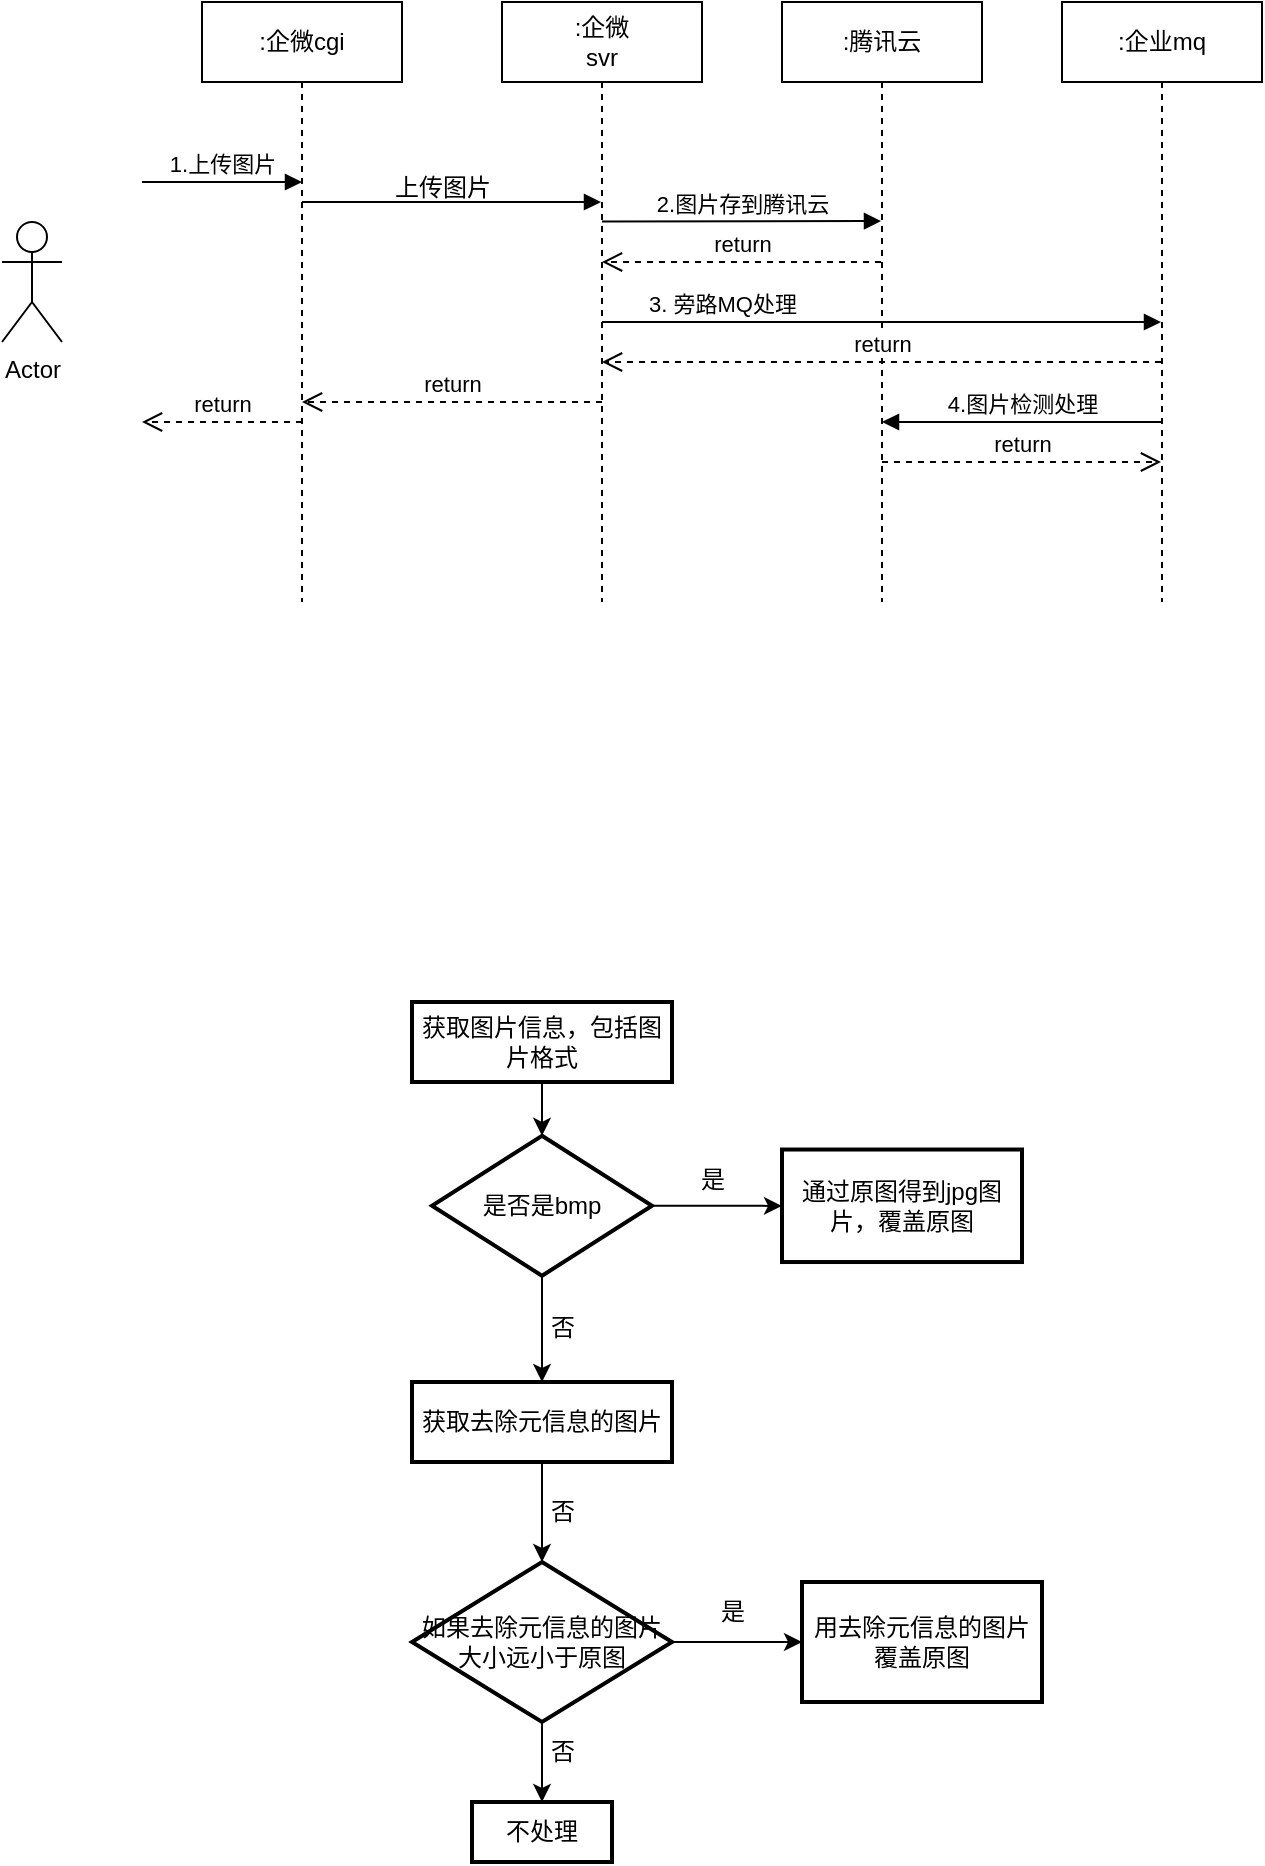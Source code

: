 <mxfile version="21.6.5" type="github">
  <diagram name="第 1 页" id="iI3ovuWfcA6Ct2PmyeC-">
    <mxGraphModel dx="1185" dy="642" grid="0" gridSize="10" guides="1" tooltips="1" connect="1" arrows="1" fold="1" page="1" pageScale="1" pageWidth="3300" pageHeight="4681" math="0" shadow="0">
      <root>
        <mxCell id="0" />
        <mxCell id="1" parent="0" />
        <mxCell id="QU-xv5KzZatvjX5Uf1x0-1" value=":企微cgi" style="shape=umlLifeline;perimeter=lifelinePerimeter;whiteSpace=wrap;html=1;container=1;dropTarget=0;collapsible=0;recursiveResize=0;outlineConnect=0;portConstraint=eastwest;newEdgeStyle={&quot;edgeStyle&quot;:&quot;elbowEdgeStyle&quot;,&quot;elbow&quot;:&quot;vertical&quot;,&quot;curved&quot;:0,&quot;rounded&quot;:0};" vertex="1" parent="1">
          <mxGeometry x="620" y="270" width="100" height="300" as="geometry" />
        </mxCell>
        <mxCell id="QU-xv5KzZatvjX5Uf1x0-2" value=":企微&lt;br&gt;svr" style="shape=umlLifeline;perimeter=lifelinePerimeter;whiteSpace=wrap;html=1;container=1;dropTarget=0;collapsible=0;recursiveResize=0;outlineConnect=0;portConstraint=eastwest;newEdgeStyle={&quot;edgeStyle&quot;:&quot;elbowEdgeStyle&quot;,&quot;elbow&quot;:&quot;vertical&quot;,&quot;curved&quot;:0,&quot;rounded&quot;:0};" vertex="1" parent="1">
          <mxGeometry x="770" y="270" width="100" height="300" as="geometry" />
        </mxCell>
        <mxCell id="QU-xv5KzZatvjX5Uf1x0-3" value=":企业mq" style="shape=umlLifeline;perimeter=lifelinePerimeter;whiteSpace=wrap;html=1;container=1;dropTarget=0;collapsible=0;recursiveResize=0;outlineConnect=0;portConstraint=eastwest;newEdgeStyle={&quot;edgeStyle&quot;:&quot;elbowEdgeStyle&quot;,&quot;elbow&quot;:&quot;vertical&quot;,&quot;curved&quot;:0,&quot;rounded&quot;:0};" vertex="1" parent="1">
          <mxGeometry x="1050" y="270" width="100" height="300" as="geometry" />
        </mxCell>
        <mxCell id="QU-xv5KzZatvjX5Uf1x0-6" value="Actor" style="shape=umlActor;verticalLabelPosition=bottom;verticalAlign=top;html=1;" vertex="1" parent="1">
          <mxGeometry x="520" y="380" width="30" height="60" as="geometry" />
        </mxCell>
        <mxCell id="QU-xv5KzZatvjX5Uf1x0-7" value="1.上传图片" style="html=1;verticalAlign=bottom;endArrow=block;edgeStyle=elbowEdgeStyle;elbow=vertical;curved=0;rounded=0;" edge="1" parent="1">
          <mxGeometry width="80" relative="1" as="geometry">
            <mxPoint x="590" y="360" as="sourcePoint" />
            <mxPoint x="670" y="360" as="targetPoint" />
          </mxGeometry>
        </mxCell>
        <mxCell id="QU-xv5KzZatvjX5Uf1x0-8" value="" style="html=1;verticalAlign=bottom;endArrow=block;edgeStyle=elbowEdgeStyle;elbow=vertical;curved=0;rounded=0;" edge="1" parent="1" target="QU-xv5KzZatvjX5Uf1x0-2">
          <mxGeometry width="80" relative="1" as="geometry">
            <mxPoint x="670" y="370" as="sourcePoint" />
            <mxPoint x="750" y="370" as="targetPoint" />
          </mxGeometry>
        </mxCell>
        <mxCell id="QU-xv5KzZatvjX5Uf1x0-9" value=":腾讯云" style="shape=umlLifeline;perimeter=lifelinePerimeter;whiteSpace=wrap;html=1;container=1;dropTarget=0;collapsible=0;recursiveResize=0;outlineConnect=0;portConstraint=eastwest;newEdgeStyle={&quot;edgeStyle&quot;:&quot;elbowEdgeStyle&quot;,&quot;elbow&quot;:&quot;vertical&quot;,&quot;curved&quot;:0,&quot;rounded&quot;:0};" vertex="1" parent="1">
          <mxGeometry x="910" y="270" width="100" height="300" as="geometry" />
        </mxCell>
        <mxCell id="QU-xv5KzZatvjX5Uf1x0-10" value="2.图片存到腾讯云" style="html=1;verticalAlign=bottom;endArrow=block;edgeStyle=elbowEdgeStyle;elbow=vertical;curved=0;rounded=0;" edge="1" parent="1" target="QU-xv5KzZatvjX5Uf1x0-9">
          <mxGeometry width="80" relative="1" as="geometry">
            <mxPoint x="820" y="379.71" as="sourcePoint" />
            <mxPoint x="900" y="379.71" as="targetPoint" />
          </mxGeometry>
        </mxCell>
        <mxCell id="QU-xv5KzZatvjX5Uf1x0-11" value="return" style="html=1;verticalAlign=bottom;endArrow=open;dashed=1;endSize=8;edgeStyle=elbowEdgeStyle;elbow=vertical;curved=0;rounded=0;" edge="1" parent="1" source="QU-xv5KzZatvjX5Uf1x0-9">
          <mxGeometry relative="1" as="geometry">
            <mxPoint x="900" y="400" as="sourcePoint" />
            <mxPoint x="820" y="400" as="targetPoint" />
          </mxGeometry>
        </mxCell>
        <mxCell id="QU-xv5KzZatvjX5Uf1x0-12" value="3. 旁路MQ处理" style="html=1;verticalAlign=bottom;endArrow=block;edgeStyle=elbowEdgeStyle;elbow=vertical;curved=0;rounded=0;" edge="1" parent="1" target="QU-xv5KzZatvjX5Uf1x0-3">
          <mxGeometry x="-0.571" width="80" relative="1" as="geometry">
            <mxPoint x="820" y="430" as="sourcePoint" />
            <mxPoint x="900" y="430" as="targetPoint" />
            <mxPoint as="offset" />
          </mxGeometry>
        </mxCell>
        <mxCell id="QU-xv5KzZatvjX5Uf1x0-13" value="return" style="html=1;verticalAlign=bottom;endArrow=open;dashed=1;endSize=8;edgeStyle=elbowEdgeStyle;elbow=vertical;curved=0;rounded=0;" edge="1" parent="1" source="QU-xv5KzZatvjX5Uf1x0-3">
          <mxGeometry relative="1" as="geometry">
            <mxPoint x="900" y="450" as="sourcePoint" />
            <mxPoint x="820" y="450" as="targetPoint" />
          </mxGeometry>
        </mxCell>
        <mxCell id="QU-xv5KzZatvjX5Uf1x0-14" value="4.图片检测处理" style="html=1;verticalAlign=bottom;endArrow=block;edgeStyle=elbowEdgeStyle;elbow=vertical;curved=0;rounded=0;entryX=0.5;entryY=0.7;entryDx=0;entryDy=0;entryPerimeter=0;" edge="1" parent="1" target="QU-xv5KzZatvjX5Uf1x0-9">
          <mxGeometry width="80" relative="1" as="geometry">
            <mxPoint x="1100" y="480" as="sourcePoint" />
            <mxPoint x="970" y="480" as="targetPoint" />
          </mxGeometry>
        </mxCell>
        <mxCell id="QU-xv5KzZatvjX5Uf1x0-15" value="return" style="html=1;verticalAlign=bottom;endArrow=open;dashed=1;endSize=8;edgeStyle=elbowEdgeStyle;elbow=vertical;curved=0;rounded=0;" edge="1" parent="1" target="QU-xv5KzZatvjX5Uf1x0-3">
          <mxGeometry relative="1" as="geometry">
            <mxPoint x="960" y="500" as="sourcePoint" />
            <mxPoint x="1060" y="500" as="targetPoint" />
          </mxGeometry>
        </mxCell>
        <mxCell id="QU-xv5KzZatvjX5Uf1x0-16" value="return" style="html=1;verticalAlign=bottom;endArrow=open;dashed=1;endSize=8;edgeStyle=elbowEdgeStyle;elbow=vertical;curved=0;rounded=0;" edge="1" parent="1" target="QU-xv5KzZatvjX5Uf1x0-1">
          <mxGeometry relative="1" as="geometry">
            <mxPoint x="820" y="470" as="sourcePoint" />
            <mxPoint x="740" y="470" as="targetPoint" />
          </mxGeometry>
        </mxCell>
        <mxCell id="QU-xv5KzZatvjX5Uf1x0-17" value="return" style="html=1;verticalAlign=bottom;endArrow=open;dashed=1;endSize=8;edgeStyle=elbowEdgeStyle;elbow=vertical;curved=0;rounded=0;" edge="1" parent="1">
          <mxGeometry relative="1" as="geometry">
            <mxPoint x="670" y="480" as="sourcePoint" />
            <mxPoint x="590" y="480" as="targetPoint" />
          </mxGeometry>
        </mxCell>
        <mxCell id="QU-xv5KzZatvjX5Uf1x0-18" value="上传图片" style="text;html=1;align=center;verticalAlign=middle;resizable=0;points=[];autosize=1;strokeColor=none;fillColor=none;" vertex="1" parent="1">
          <mxGeometry x="705" y="348" width="70" height="30" as="geometry" />
        </mxCell>
        <mxCell id="QU-xv5KzZatvjX5Uf1x0-22" value="" style="edgeStyle=orthogonalEdgeStyle;rounded=0;orthogonalLoop=1;jettySize=auto;html=1;" edge="1" parent="1" source="QU-xv5KzZatvjX5Uf1x0-20" target="QU-xv5KzZatvjX5Uf1x0-21">
          <mxGeometry relative="1" as="geometry" />
        </mxCell>
        <mxCell id="QU-xv5KzZatvjX5Uf1x0-28" value="" style="edgeStyle=orthogonalEdgeStyle;rounded=0;orthogonalLoop=1;jettySize=auto;html=1;" edge="1" parent="1" source="QU-xv5KzZatvjX5Uf1x0-20" target="QU-xv5KzZatvjX5Uf1x0-27">
          <mxGeometry relative="1" as="geometry" />
        </mxCell>
        <mxCell id="QU-xv5KzZatvjX5Uf1x0-20" value="是否是bmp" style="strokeWidth=2;html=1;shape=mxgraph.flowchart.decision;whiteSpace=wrap;" vertex="1" parent="1">
          <mxGeometry x="735" y="836.88" width="110" height="70" as="geometry" />
        </mxCell>
        <mxCell id="QU-xv5KzZatvjX5Uf1x0-21" value="通过原图得到jpg图片，覆盖原图" style="whiteSpace=wrap;html=1;strokeWidth=2;" vertex="1" parent="1">
          <mxGeometry x="910" y="843.76" width="120" height="56.25" as="geometry" />
        </mxCell>
        <mxCell id="QU-xv5KzZatvjX5Uf1x0-23" value="是" style="text;html=1;align=center;verticalAlign=middle;resizable=0;points=[];autosize=1;strokeColor=none;fillColor=none;" vertex="1" parent="1">
          <mxGeometry x="855" y="843.76" width="40" height="30" as="geometry" />
        </mxCell>
        <mxCell id="QU-xv5KzZatvjX5Uf1x0-30" value="" style="edgeStyle=orthogonalEdgeStyle;rounded=0;orthogonalLoop=1;jettySize=auto;html=1;" edge="1" parent="1" source="QU-xv5KzZatvjX5Uf1x0-27" target="QU-xv5KzZatvjX5Uf1x0-29">
          <mxGeometry relative="1" as="geometry" />
        </mxCell>
        <mxCell id="QU-xv5KzZatvjX5Uf1x0-27" value="获取去除元信息的图片" style="whiteSpace=wrap;html=1;strokeWidth=2;" vertex="1" parent="1">
          <mxGeometry x="725" y="960" width="130" height="40" as="geometry" />
        </mxCell>
        <mxCell id="QU-xv5KzZatvjX5Uf1x0-33" value="" style="edgeStyle=orthogonalEdgeStyle;rounded=0;orthogonalLoop=1;jettySize=auto;html=1;" edge="1" parent="1" source="QU-xv5KzZatvjX5Uf1x0-29" target="QU-xv5KzZatvjX5Uf1x0-32">
          <mxGeometry relative="1" as="geometry" />
        </mxCell>
        <mxCell id="QU-xv5KzZatvjX5Uf1x0-35" value="" style="edgeStyle=orthogonalEdgeStyle;rounded=0;orthogonalLoop=1;jettySize=auto;html=1;" edge="1" parent="1" source="QU-xv5KzZatvjX5Uf1x0-29" target="QU-xv5KzZatvjX5Uf1x0-34">
          <mxGeometry relative="1" as="geometry" />
        </mxCell>
        <mxCell id="QU-xv5KzZatvjX5Uf1x0-29" value="如果去除元信息的图片大小远小于原图" style="rhombus;whiteSpace=wrap;html=1;strokeWidth=2;" vertex="1" parent="1">
          <mxGeometry x="725" y="1050" width="130" height="80" as="geometry" />
        </mxCell>
        <mxCell id="QU-xv5KzZatvjX5Uf1x0-32" value="用去除元信息的图片覆盖原图" style="whiteSpace=wrap;html=1;strokeWidth=2;" vertex="1" parent="1">
          <mxGeometry x="920" y="1060" width="120" height="60" as="geometry" />
        </mxCell>
        <mxCell id="QU-xv5KzZatvjX5Uf1x0-34" value="不处理" style="whiteSpace=wrap;html=1;strokeWidth=2;" vertex="1" parent="1">
          <mxGeometry x="755" y="1170" width="70" height="30" as="geometry" />
        </mxCell>
        <mxCell id="QU-xv5KzZatvjX5Uf1x0-36" value="否" style="text;html=1;align=center;verticalAlign=middle;resizable=0;points=[];autosize=1;strokeColor=none;fillColor=none;" vertex="1" parent="1">
          <mxGeometry x="780" y="918" width="40" height="30" as="geometry" />
        </mxCell>
        <mxCell id="QU-xv5KzZatvjX5Uf1x0-37" value="否" style="text;html=1;align=center;verticalAlign=middle;resizable=0;points=[];autosize=1;strokeColor=none;fillColor=none;" vertex="1" parent="1">
          <mxGeometry x="780" y="1010" width="40" height="30" as="geometry" />
        </mxCell>
        <mxCell id="QU-xv5KzZatvjX5Uf1x0-38" value="否" style="text;html=1;align=center;verticalAlign=middle;resizable=0;points=[];autosize=1;strokeColor=none;fillColor=none;" vertex="1" parent="1">
          <mxGeometry x="780" y="1130" width="40" height="30" as="geometry" />
        </mxCell>
        <mxCell id="QU-xv5KzZatvjX5Uf1x0-39" value="是" style="text;html=1;align=center;verticalAlign=middle;resizable=0;points=[];autosize=1;strokeColor=none;fillColor=none;" vertex="1" parent="1">
          <mxGeometry x="865" y="1060" width="40" height="30" as="geometry" />
        </mxCell>
        <mxCell id="QU-xv5KzZatvjX5Uf1x0-41" style="edgeStyle=orthogonalEdgeStyle;rounded=0;orthogonalLoop=1;jettySize=auto;html=1;entryX=0.5;entryY=0;entryDx=0;entryDy=0;entryPerimeter=0;" edge="1" parent="1" source="QU-xv5KzZatvjX5Uf1x0-40" target="QU-xv5KzZatvjX5Uf1x0-20">
          <mxGeometry relative="1" as="geometry" />
        </mxCell>
        <mxCell id="QU-xv5KzZatvjX5Uf1x0-40" value="获取图片信息，包括图片格式" style="whiteSpace=wrap;html=1;strokeWidth=2;" vertex="1" parent="1">
          <mxGeometry x="725" y="770" width="130" height="40" as="geometry" />
        </mxCell>
      </root>
    </mxGraphModel>
  </diagram>
</mxfile>
